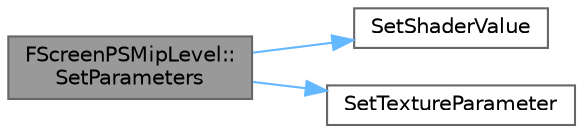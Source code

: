 digraph "FScreenPSMipLevel::SetParameters"
{
 // INTERACTIVE_SVG=YES
 // LATEX_PDF_SIZE
  bgcolor="transparent";
  edge [fontname=Helvetica,fontsize=10,labelfontname=Helvetica,labelfontsize=10];
  node [fontname=Helvetica,fontsize=10,shape=box,height=0.2,width=0.4];
  rankdir="LR";
  Node1 [id="Node000001",label="FScreenPSMipLevel::\lSetParameters",height=0.2,width=0.4,color="gray40", fillcolor="grey60", style="filled", fontcolor="black",tooltip=" "];
  Node1 -> Node2 [id="edge1_Node000001_Node000002",color="steelblue1",style="solid",tooltip=" "];
  Node2 [id="Node000002",label="SetShaderValue",height=0.2,width=0.4,color="grey40", fillcolor="white", style="filled",URL="$d9/dfb/ShaderParameterUtils_8h.html#a86b906e1f3ca55ec80b1a24fc5f38b88",tooltip=" "];
  Node1 -> Node3 [id="edge2_Node000001_Node000003",color="steelblue1",style="solid",tooltip=" "];
  Node3 [id="Node000003",label="SetTextureParameter",height=0.2,width=0.4,color="grey40", fillcolor="white", style="filled",URL="$d9/dfb/ShaderParameterUtils_8h.html#a7e300c0fccc24a8a16c34c52e75b9e10",tooltip=" "];
}
